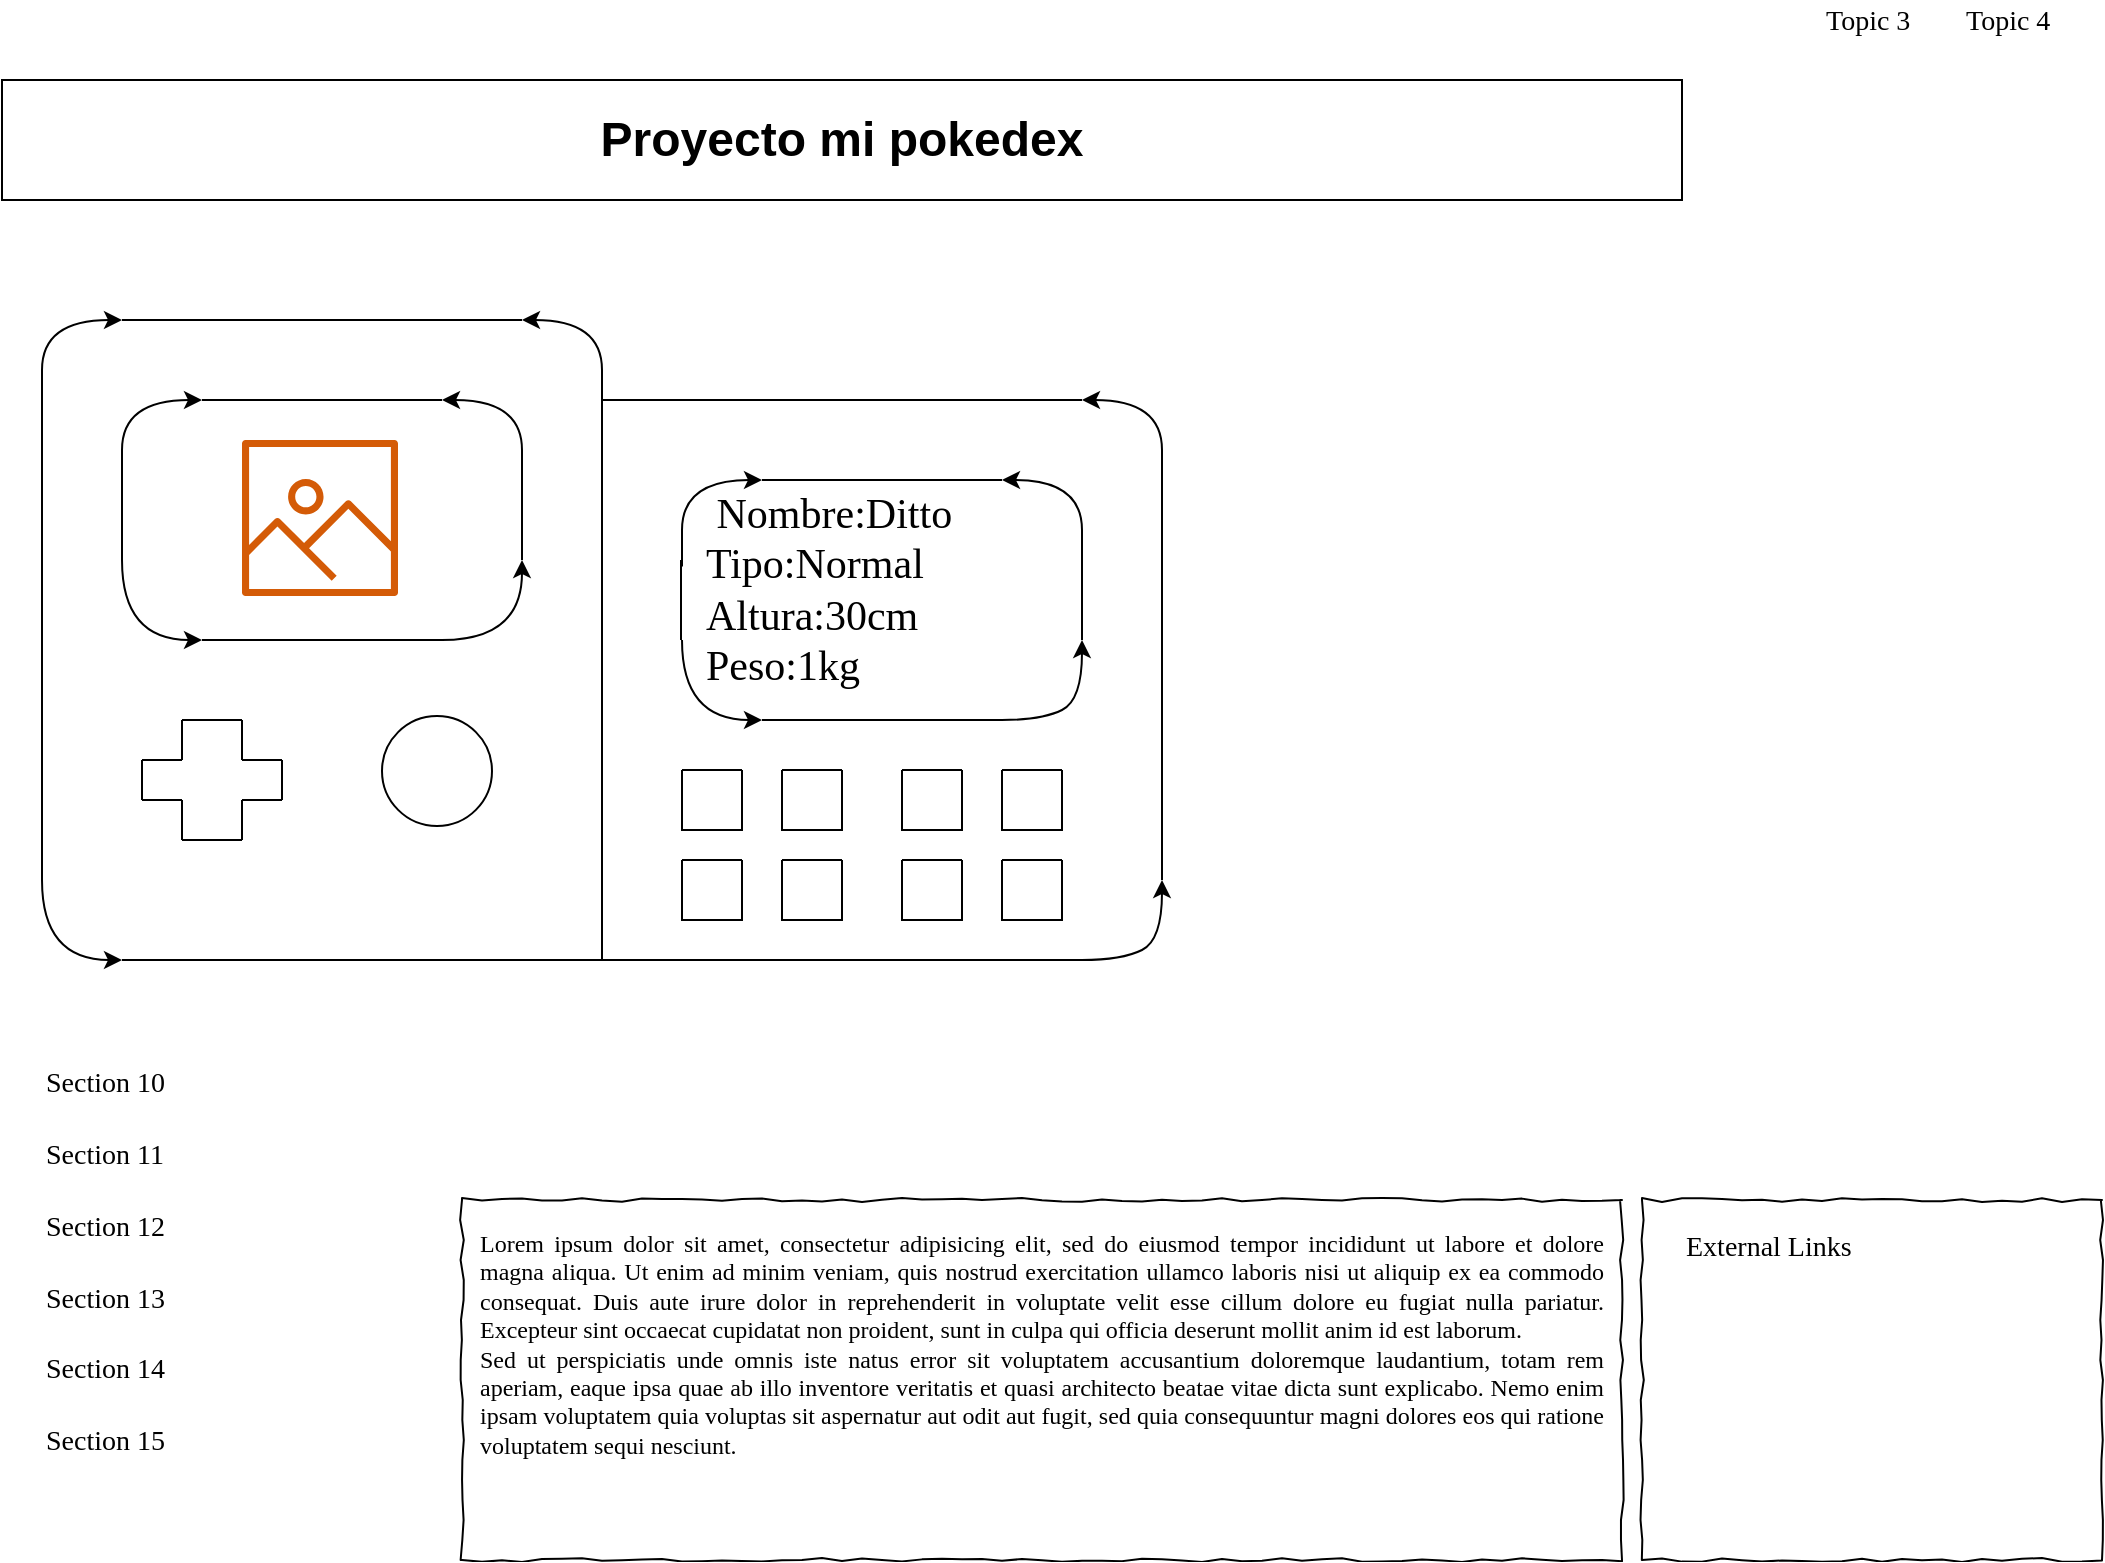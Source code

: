 <mxfile version="19.0.0" type="device" pages="2"><diagram name="Page-1" id="03018318-947c-dd8e-b7a3-06fadd420f32"><mxGraphModel dx="868" dy="482" grid="1" gridSize="10" guides="1" tooltips="1" connect="1" arrows="1" fold="1" page="1" pageScale="1" pageWidth="1100" pageHeight="850" background="none" math="0" shadow="0"><root><mxCell id="0"/><mxCell id="1" parent="0"/><mxCell id="677b7b8949515195-6" value="Topic 3" style="text;html=1;points=[];align=left;verticalAlign=top;spacingTop=-4;fontSize=14;fontFamily=Verdana" parent="1" vertex="1"><mxGeometry x="930" y="40" width="60" height="20" as="geometry"/></mxCell><mxCell id="677b7b8949515195-7" value="Topic 4" style="text;html=1;points=[];align=left;verticalAlign=top;spacingTop=-4;fontSize=14;fontFamily=Verdana" parent="1" vertex="1"><mxGeometry x="1000" y="40" width="60" height="20" as="geometry"/></mxCell><mxCell id="677b7b8949515195-15" value="&lt;div style=&quot;text-align: justify&quot;&gt;&lt;span&gt;Lorem ipsum dolor sit amet, consectetur adipisicing elit, sed do eiusmod tempor incididunt ut labore et dolore magna aliqua. Ut enim ad minim veniam, quis nostrud exercitation ullamco laboris nisi ut aliquip ex ea commodo consequat. Duis aute irure dolor in reprehenderit in voluptate velit esse cillum dolore eu fugiat nulla pariatur. Excepteur sint occaecat cupidatat non proident, sunt in culpa qui officia deserunt mollit anim id est laborum.&lt;/span&gt;&lt;/div&gt;&lt;div style=&quot;text-align: justify&quot;&gt;&lt;span&gt;Sed ut perspiciatis unde omnis iste natus error sit voluptatem accusantium doloremque laudantium, totam rem aperiam, eaque ipsa quae ab illo inventore veritatis et quasi architecto beatae vitae dicta sunt explicabo. Nemo enim ipsam voluptatem quia voluptas sit aspernatur aut odit aut fugit, sed quia consequuntur magni dolores eos qui ratione voluptatem sequi nesciunt.&amp;nbsp;&lt;/span&gt;&lt;/div&gt;" style="whiteSpace=wrap;html=1;rounded=0;shadow=0;labelBackgroundColor=none;strokeWidth=1;fillColor=none;fontFamily=Verdana;fontSize=12;align=center;verticalAlign=top;spacing=10;comic=1;" parent="1" vertex="1"><mxGeometry x="250" y="640" width="580" height="180" as="geometry"/></mxCell><mxCell id="677b7b8949515195-26" value="" style="whiteSpace=wrap;html=1;rounded=0;shadow=0;labelBackgroundColor=none;strokeWidth=1;fillColor=none;fontFamily=Verdana;fontSize=12;align=center;comic=1;" parent="1" vertex="1"><mxGeometry x="840" y="640" width="230" height="180" as="geometry"/></mxCell><mxCell id="677b7b8949515195-34" value="Section 10" style="text;html=1;points=[];align=left;verticalAlign=top;spacingTop=-4;fontSize=14;fontFamily=Verdana" parent="1" vertex="1"><mxGeometry x="40" y="571" width="170" height="20" as="geometry"/></mxCell><mxCell id="677b7b8949515195-35" value="Section 11" style="text;html=1;points=[];align=left;verticalAlign=top;spacingTop=-4;fontSize=14;fontFamily=Verdana" parent="1" vertex="1"><mxGeometry x="40" y="607" width="170" height="20" as="geometry"/></mxCell><mxCell id="677b7b8949515195-36" value="Section 12" style="text;html=1;points=[];align=left;verticalAlign=top;spacingTop=-4;fontSize=14;fontFamily=Verdana" parent="1" vertex="1"><mxGeometry x="40" y="643" width="170" height="20" as="geometry"/></mxCell><mxCell id="677b7b8949515195-37" value="Section 13" style="text;html=1;points=[];align=left;verticalAlign=top;spacingTop=-4;fontSize=14;fontFamily=Verdana" parent="1" vertex="1"><mxGeometry x="40" y="679" width="170" height="20" as="geometry"/></mxCell><mxCell id="677b7b8949515195-38" value="Section 14" style="text;html=1;points=[];align=left;verticalAlign=top;spacingTop=-4;fontSize=14;fontFamily=Verdana" parent="1" vertex="1"><mxGeometry x="40" y="714" width="170" height="20" as="geometry"/></mxCell><mxCell id="677b7b8949515195-41" value="Section 15" style="text;html=1;points=[];align=left;verticalAlign=top;spacingTop=-4;fontSize=14;fontFamily=Verdana" parent="1" vertex="1"><mxGeometry x="40" y="750" width="170" height="20" as="geometry"/></mxCell><mxCell id="677b7b8949515195-42" value="External Links" style="text;html=1;points=[];align=left;verticalAlign=top;spacingTop=-4;fontSize=14;fontFamily=Verdana" parent="1" vertex="1"><mxGeometry x="860" y="653" width="170" height="20" as="geometry"/></mxCell><mxCell id="E2up1Lg7tbMgdGucAB7U-2" value="&lt;h1&gt;Proyecto mi pokedex&lt;/h1&gt;" style="rounded=0;whiteSpace=wrap;html=1;" vertex="1" parent="1"><mxGeometry x="20" y="80" width="840" height="60" as="geometry"/></mxCell><mxCell id="E2up1Lg7tbMgdGucAB7U-10" value="" style="curved=1;endArrow=classic;html=1;rounded=0;fontFamily=Verdana;fontSize=60;" edge="1" parent="1"><mxGeometry width="50" height="50" relative="1" as="geometry"><mxPoint x="40" y="240" as="sourcePoint"/><mxPoint x="80" y="200" as="targetPoint"/><Array as="points"><mxPoint x="40" y="230"/><mxPoint x="40" y="250"/><mxPoint x="40" y="200"/></Array></mxGeometry></mxCell><mxCell id="VozOS6jDW46cZaQP9IDa-1" value="" style="endArrow=none;html=1;rounded=0;fontFamily=Verdana;fontSize=60;" edge="1" parent="1"><mxGeometry width="50" height="50" relative="1" as="geometry"><mxPoint x="80" y="200" as="sourcePoint"/><mxPoint x="280" y="200" as="targetPoint"/></mxGeometry></mxCell><mxCell id="VozOS6jDW46cZaQP9IDa-2" value="" style="endArrow=none;html=1;rounded=0;fontFamily=Verdana;fontSize=60;" edge="1" parent="1"><mxGeometry width="50" height="50" relative="1" as="geometry"><mxPoint x="40" y="240" as="sourcePoint"/><mxPoint x="40" y="480" as="targetPoint"/></mxGeometry></mxCell><mxCell id="VozOS6jDW46cZaQP9IDa-5" value="" style="curved=1;endArrow=classic;html=1;rounded=0;fontFamily=Verdana;fontSize=60;" edge="1" parent="1"><mxGeometry width="50" height="50" relative="1" as="geometry"><mxPoint x="320" y="240" as="sourcePoint"/><mxPoint x="280" y="200" as="targetPoint"/><Array as="points"><mxPoint x="320" y="230"/><mxPoint x="320" y="250"/><mxPoint x="320" y="200"/></Array></mxGeometry></mxCell><mxCell id="VozOS6jDW46cZaQP9IDa-6" value="" style="endArrow=none;html=1;rounded=0;fontFamily=Verdana;fontSize=60;" edge="1" parent="1"><mxGeometry width="50" height="50" relative="1" as="geometry"><mxPoint x="320" y="520" as="sourcePoint"/><mxPoint x="320" y="240" as="targetPoint"/></mxGeometry></mxCell><mxCell id="VozOS6jDW46cZaQP9IDa-7" value="" style="curved=1;endArrow=classic;html=1;rounded=0;fontFamily=Verdana;fontSize=60;" edge="1" parent="1"><mxGeometry width="50" height="50" relative="1" as="geometry"><mxPoint x="80" y="280" as="sourcePoint"/><mxPoint x="120" y="240" as="targetPoint"/><Array as="points"><mxPoint x="80" y="270"/><mxPoint x="80" y="290"/><mxPoint x="80" y="240"/></Array></mxGeometry></mxCell><mxCell id="VozOS6jDW46cZaQP9IDa-8" value="" style="endArrow=none;html=1;rounded=0;fontFamily=Verdana;fontSize=60;" edge="1" parent="1"><mxGeometry width="50" height="50" relative="1" as="geometry"><mxPoint x="120" y="240" as="sourcePoint"/><mxPoint x="240" y="240" as="targetPoint"/></mxGeometry></mxCell><mxCell id="VozOS6jDW46cZaQP9IDa-9" value="" style="endArrow=none;html=1;rounded=0;fontFamily=Verdana;fontSize=60;" edge="1" parent="1"><mxGeometry width="50" height="50" relative="1" as="geometry"><mxPoint x="80" y="520" as="sourcePoint"/><mxPoint x="320" y="520" as="targetPoint"/></mxGeometry></mxCell><mxCell id="VozOS6jDW46cZaQP9IDa-10" value="" style="endArrow=none;html=1;rounded=0;fontFamily=Verdana;fontSize=60;" edge="1" parent="1"><mxGeometry width="50" height="50" relative="1" as="geometry"><mxPoint x="280" y="280" as="sourcePoint"/><mxPoint x="280" y="320" as="targetPoint"/></mxGeometry></mxCell><mxCell id="VozOS6jDW46cZaQP9IDa-11" value="" style="endArrow=none;html=1;rounded=0;fontFamily=Verdana;fontSize=60;" edge="1" parent="1"><mxGeometry width="50" height="50" relative="1" as="geometry"><mxPoint x="80" y="280" as="sourcePoint"/><mxPoint x="80" y="320" as="targetPoint"/></mxGeometry></mxCell><mxCell id="VozOS6jDW46cZaQP9IDa-12" value="" style="curved=1;endArrow=classic;html=1;rounded=0;fontFamily=Verdana;fontSize=60;" edge="1" parent="1"><mxGeometry width="50" height="50" relative="1" as="geometry"><mxPoint x="280" y="280" as="sourcePoint"/><mxPoint x="240" y="240" as="targetPoint"/><Array as="points"><mxPoint x="280" y="270"/><mxPoint x="280" y="290"/><mxPoint x="280" y="240"/></Array></mxGeometry></mxCell><mxCell id="VozOS6jDW46cZaQP9IDa-18" value="" style="curved=1;endArrow=classic;html=1;rounded=0;fontFamily=Verdana;fontSize=60;" edge="1" parent="1"><mxGeometry width="50" height="50" relative="1" as="geometry"><mxPoint x="240" y="360" as="sourcePoint"/><mxPoint x="280" y="320" as="targetPoint"/><Array as="points"><mxPoint x="240" y="360"/><mxPoint x="280" y="360"/></Array></mxGeometry></mxCell><mxCell id="VozOS6jDW46cZaQP9IDa-19" value="" style="endArrow=none;html=1;rounded=0;fontFamily=Verdana;fontSize=60;" edge="1" parent="1"><mxGeometry width="50" height="50" relative="1" as="geometry"><mxPoint x="120" y="360" as="sourcePoint"/><mxPoint x="240" y="360" as="targetPoint"/></mxGeometry></mxCell><mxCell id="VozOS6jDW46cZaQP9IDa-23" value="" style="curved=1;endArrow=classic;html=1;rounded=0;fontFamily=Verdana;fontSize=60;" edge="1" parent="1"><mxGeometry width="50" height="50" relative="1" as="geometry"><mxPoint x="80" y="320" as="sourcePoint"/><mxPoint x="120" y="360" as="targetPoint"/><Array as="points"><mxPoint x="80" y="320"/><mxPoint x="80" y="360"/></Array></mxGeometry></mxCell><mxCell id="VozOS6jDW46cZaQP9IDa-24" value="" style="curved=1;endArrow=classic;html=1;rounded=0;fontFamily=Verdana;fontSize=60;" edge="1" parent="1"><mxGeometry width="50" height="50" relative="1" as="geometry"><mxPoint x="40" y="480" as="sourcePoint"/><mxPoint x="80" y="520" as="targetPoint"/><Array as="points"><mxPoint x="40" y="480"/><mxPoint x="40" y="520"/></Array></mxGeometry></mxCell><mxCell id="VozOS6jDW46cZaQP9IDa-25" value="" style="endArrow=none;html=1;rounded=0;fontFamily=Verdana;fontSize=60;" edge="1" parent="1"><mxGeometry width="50" height="50" relative="1" as="geometry"><mxPoint x="320" y="240" as="sourcePoint"/><mxPoint x="560" y="240" as="targetPoint"/></mxGeometry></mxCell><mxCell id="VozOS6jDW46cZaQP9IDa-26" value="" style="endArrow=none;html=1;rounded=0;fontFamily=Verdana;fontSize=60;" edge="1" parent="1"><mxGeometry width="50" height="50" relative="1" as="geometry"><mxPoint x="320" y="520" as="sourcePoint"/><mxPoint x="560" y="520" as="targetPoint"/></mxGeometry></mxCell><mxCell id="VozOS6jDW46cZaQP9IDa-31" value="" style="curved=1;endArrow=classic;html=1;rounded=0;fontFamily=Verdana;fontSize=60;" edge="1" parent="1"><mxGeometry width="50" height="50" relative="1" as="geometry"><mxPoint x="560" y="520" as="sourcePoint"/><mxPoint x="600" y="480" as="targetPoint"/><Array as="points"><mxPoint x="560" y="520"/><mxPoint x="580" y="520"/><mxPoint x="600" y="510"/></Array></mxGeometry></mxCell><mxCell id="VozOS6jDW46cZaQP9IDa-32" value="" style="endArrow=none;html=1;rounded=0;fontFamily=Verdana;fontSize=60;" edge="1" parent="1"><mxGeometry width="50" height="50" relative="1" as="geometry"><mxPoint x="600" y="480" as="sourcePoint"/><mxPoint x="600" y="280" as="targetPoint"/></mxGeometry></mxCell><mxCell id="VozOS6jDW46cZaQP9IDa-33" value="" style="curved=1;endArrow=classic;html=1;rounded=0;fontFamily=Verdana;fontSize=60;" edge="1" parent="1"><mxGeometry width="50" height="50" relative="1" as="geometry"><mxPoint x="600" y="280" as="sourcePoint"/><mxPoint x="560" y="240" as="targetPoint"/><Array as="points"><mxPoint x="600" y="270"/><mxPoint x="600" y="290"/><mxPoint x="600" y="240"/></Array></mxGeometry></mxCell><mxCell id="VozOS6jDW46cZaQP9IDa-34" value="" style="curved=1;endArrow=classic;html=1;rounded=0;fontFamily=Verdana;fontSize=60;" edge="1" parent="1"><mxGeometry width="50" height="50" relative="1" as="geometry"><mxPoint x="560" y="320" as="sourcePoint"/><mxPoint x="520" y="280" as="targetPoint"/><Array as="points"><mxPoint x="560" y="310"/><mxPoint x="560" y="330"/><mxPoint x="560" y="280"/></Array></mxGeometry></mxCell><mxCell id="VozOS6jDW46cZaQP9IDa-35" value="" style="curved=1;endArrow=classic;html=1;rounded=0;fontFamily=Verdana;fontSize=60;" edge="1" parent="1"><mxGeometry width="50" height="50" relative="1" as="geometry"><mxPoint x="360" y="320" as="sourcePoint"/><mxPoint x="400" y="280" as="targetPoint"/><Array as="points"><mxPoint x="360" y="310"/><mxPoint x="360" y="330"/><mxPoint x="360" y="280"/></Array></mxGeometry></mxCell><mxCell id="VozOS6jDW46cZaQP9IDa-37" value="" style="curved=1;endArrow=classic;html=1;rounded=0;fontFamily=Verdana;fontSize=60;" edge="1" parent="1"><mxGeometry width="50" height="50" relative="1" as="geometry"><mxPoint x="520" y="400" as="sourcePoint"/><mxPoint x="560" y="360" as="targetPoint"/><Array as="points"><mxPoint x="520" y="400"/><mxPoint x="540" y="400"/><mxPoint x="560" y="390"/></Array></mxGeometry></mxCell><mxCell id="VozOS6jDW46cZaQP9IDa-39" value="" style="endArrow=none;html=1;rounded=0;fontFamily=Verdana;fontSize=60;" edge="1" parent="1"><mxGeometry width="50" height="50" relative="1" as="geometry"><mxPoint x="400" y="280" as="sourcePoint"/><mxPoint x="520" y="280" as="targetPoint"/></mxGeometry></mxCell><mxCell id="VozOS6jDW46cZaQP9IDa-40" value="" style="endArrow=none;html=1;rounded=0;fontFamily=Verdana;fontSize=60;" edge="1" parent="1"><mxGeometry width="50" height="50" relative="1" as="geometry"><mxPoint x="400" y="400" as="sourcePoint"/><mxPoint x="520" y="400" as="targetPoint"/></mxGeometry></mxCell><mxCell id="VozOS6jDW46cZaQP9IDa-41" value="&lt;h6 style=&quot;font-size: 21px;&quot;&gt;&lt;br&gt;&lt;/h6&gt;" style="text;html=1;align=center;verticalAlign=middle;resizable=0;points=[];autosize=1;strokeColor=none;fillColor=none;fontSize=60;fontFamily=Verdana;" vertex="1" parent="1"><mxGeometry x="350" y="240" width="20" height="180" as="geometry"/></mxCell><mxCell id="VozOS6jDW46cZaQP9IDa-47" value="" style="curved=1;endArrow=classic;html=1;rounded=0;fontFamily=Verdana;fontSize=60;" edge="1" parent="1"><mxGeometry width="50" height="50" relative="1" as="geometry"><mxPoint x="360" y="360" as="sourcePoint"/><mxPoint x="400" y="400" as="targetPoint"/><Array as="points"><mxPoint x="360" y="360"/><mxPoint x="360" y="400"/></Array></mxGeometry></mxCell><mxCell id="VozOS6jDW46cZaQP9IDa-48" value="" style="endArrow=none;html=1;rounded=0;fontFamily=Verdana;fontSize=21;" edge="1" parent="1" target="VozOS6jDW46cZaQP9IDa-41"><mxGeometry width="50" height="50" relative="1" as="geometry"><mxPoint x="370" y="410" as="sourcePoint"/><mxPoint x="550" y="370" as="targetPoint"/></mxGeometry></mxCell><mxCell id="VozOS6jDW46cZaQP9IDa-52" value="" style="endArrow=none;html=1;rounded=0;fontFamily=Verdana;fontSize=21;" edge="1" parent="1"><mxGeometry width="50" height="50" relative="1" as="geometry"><mxPoint x="359.5" y="320" as="sourcePoint"/><mxPoint x="359.5" y="360" as="targetPoint"/></mxGeometry></mxCell><mxCell id="VozOS6jDW46cZaQP9IDa-53" value="" style="endArrow=none;html=1;rounded=0;fontFamily=Verdana;fontSize=21;" edge="1" parent="1"><mxGeometry width="50" height="50" relative="1" as="geometry"><mxPoint x="560" y="320" as="sourcePoint"/><mxPoint x="560" y="360" as="targetPoint"/></mxGeometry></mxCell><mxCell id="VozOS6jDW46cZaQP9IDa-54" value="" style="ellipse;whiteSpace=wrap;html=1;aspect=fixed;fontFamily=Verdana;fontSize=21;" vertex="1" parent="1"><mxGeometry x="210" y="398" width="55" height="55" as="geometry"/></mxCell><mxCell id="VozOS6jDW46cZaQP9IDa-58" value="" style="swimlane;startSize=0;fontFamily=Verdana;fontSize=21;" vertex="1" parent="1"><mxGeometry x="360" y="425" width="30" height="30" as="geometry"/></mxCell><mxCell id="VozOS6jDW46cZaQP9IDa-62" value="" style="swimlane;startSize=0;fontFamily=Verdana;fontSize=21;" vertex="1" parent="1"><mxGeometry x="520" y="425" width="30" height="30" as="geometry"/></mxCell><mxCell id="VozOS6jDW46cZaQP9IDa-64" value="" style="swimlane;startSize=0;fontFamily=Verdana;fontSize=21;" vertex="1" parent="1"><mxGeometry x="410" y="425" width="30" height="30" as="geometry"/></mxCell><mxCell id="VozOS6jDW46cZaQP9IDa-65" value="" style="swimlane;startSize=0;fontFamily=Verdana;fontSize=21;" vertex="1" parent="1"><mxGeometry x="470" y="425" width="30" height="30" as="geometry"/></mxCell><mxCell id="VozOS6jDW46cZaQP9IDa-66" value="" style="swimlane;startSize=0;fontFamily=Verdana;fontSize=21;" vertex="1" parent="1"><mxGeometry x="360" y="470" width="30" height="30" as="geometry"/></mxCell><mxCell id="VozOS6jDW46cZaQP9IDa-67" value="" style="swimlane;startSize=0;fontFamily=Verdana;fontSize=21;" vertex="1" parent="1"><mxGeometry x="410" y="470" width="30" height="30" as="geometry"/></mxCell><mxCell id="VozOS6jDW46cZaQP9IDa-68" value="" style="swimlane;startSize=0;fontFamily=Verdana;fontSize=21;" vertex="1" parent="1"><mxGeometry x="470" y="470" width="30" height="30" as="geometry"/></mxCell><mxCell id="VozOS6jDW46cZaQP9IDa-69" value="" style="swimlane;startSize=0;fontFamily=Verdana;fontSize=21;" vertex="1" parent="1"><mxGeometry x="520" y="470" width="30" height="30" as="geometry"/></mxCell><mxCell id="VozOS6jDW46cZaQP9IDa-70" value="" style="endArrow=none;html=1;rounded=0;fontFamily=Verdana;fontSize=21;" edge="1" parent="1"><mxGeometry width="50" height="50" relative="1" as="geometry"><mxPoint x="110" y="400" as="sourcePoint"/><mxPoint x="140" y="400" as="targetPoint"/></mxGeometry></mxCell><mxCell id="VozOS6jDW46cZaQP9IDa-71" value="" style="endArrow=none;html=1;rounded=0;fontFamily=Verdana;fontSize=21;" edge="1" parent="1"><mxGeometry width="50" height="50" relative="1" as="geometry"><mxPoint x="140" y="460" as="sourcePoint"/><mxPoint x="110" y="460" as="targetPoint"/></mxGeometry></mxCell><mxCell id="VozOS6jDW46cZaQP9IDa-72" value="" style="endArrow=none;html=1;rounded=0;fontFamily=Verdana;fontSize=21;" edge="1" parent="1"><mxGeometry width="50" height="50" relative="1" as="geometry"><mxPoint x="140" y="400" as="sourcePoint"/><mxPoint x="140" y="420" as="targetPoint"/></mxGeometry></mxCell><mxCell id="VozOS6jDW46cZaQP9IDa-73" value="" style="endArrow=none;html=1;rounded=0;fontFamily=Verdana;fontSize=21;" edge="1" parent="1"><mxGeometry width="50" height="50" relative="1" as="geometry"><mxPoint x="110" y="400" as="sourcePoint"/><mxPoint x="110" y="420" as="targetPoint"/></mxGeometry></mxCell><mxCell id="VozOS6jDW46cZaQP9IDa-74" value="" style="endArrow=none;html=1;rounded=0;fontFamily=Verdana;fontSize=21;" edge="1" parent="1"><mxGeometry width="50" height="50" relative="1" as="geometry"><mxPoint x="110" y="420" as="sourcePoint"/><mxPoint x="90" y="420" as="targetPoint"/></mxGeometry></mxCell><mxCell id="VozOS6jDW46cZaQP9IDa-75" value="" style="endArrow=none;html=1;rounded=0;fontFamily=Verdana;fontSize=21;" edge="1" parent="1"><mxGeometry width="50" height="50" relative="1" as="geometry"><mxPoint x="140" y="420" as="sourcePoint"/><mxPoint x="160" y="420" as="targetPoint"/></mxGeometry></mxCell><mxCell id="VozOS6jDW46cZaQP9IDa-76" value="" style="endArrow=none;html=1;rounded=0;fontFamily=Verdana;fontSize=21;" edge="1" parent="1"><mxGeometry width="50" height="50" relative="1" as="geometry"><mxPoint x="160" y="420" as="sourcePoint"/><mxPoint x="160" y="440" as="targetPoint"/></mxGeometry></mxCell><mxCell id="VozOS6jDW46cZaQP9IDa-77" value="" style="endArrow=none;html=1;rounded=0;fontFamily=Verdana;fontSize=21;" edge="1" parent="1"><mxGeometry width="50" height="50" relative="1" as="geometry"><mxPoint x="90" y="420" as="sourcePoint"/><mxPoint x="90" y="440" as="targetPoint"/></mxGeometry></mxCell><mxCell id="VozOS6jDW46cZaQP9IDa-78" value="" style="endArrow=none;html=1;rounded=0;fontFamily=Verdana;fontSize=21;" edge="1" parent="1"><mxGeometry width="50" height="50" relative="1" as="geometry"><mxPoint x="110" y="440" as="sourcePoint"/><mxPoint x="90" y="440" as="targetPoint"/></mxGeometry></mxCell><mxCell id="VozOS6jDW46cZaQP9IDa-79" value="" style="endArrow=none;html=1;rounded=0;fontFamily=Verdana;fontSize=21;" edge="1" parent="1"><mxGeometry width="50" height="50" relative="1" as="geometry"><mxPoint x="140" y="440" as="sourcePoint"/><mxPoint x="160" y="440" as="targetPoint"/></mxGeometry></mxCell><mxCell id="VozOS6jDW46cZaQP9IDa-80" value="" style="endArrow=none;html=1;rounded=0;fontFamily=Verdana;fontSize=21;" edge="1" parent="1"><mxGeometry width="50" height="50" relative="1" as="geometry"><mxPoint x="140" y="440" as="sourcePoint"/><mxPoint x="140" y="460" as="targetPoint"/></mxGeometry></mxCell><mxCell id="VozOS6jDW46cZaQP9IDa-81" value="" style="endArrow=none;html=1;rounded=0;fontFamily=Verdana;fontSize=21;" edge="1" parent="1"><mxGeometry width="50" height="50" relative="1" as="geometry"><mxPoint x="110" y="440" as="sourcePoint"/><mxPoint x="110" y="460" as="targetPoint"/></mxGeometry></mxCell><mxCell id="VozOS6jDW46cZaQP9IDa-82" value="&amp;nbsp;Nombre:Ditto&lt;br&gt;Tipo:Normal&lt;br&gt;Altura:30cm&lt;br&gt;Peso:1kg" style="text;html=1;align=left;verticalAlign=middle;resizable=0;points=[];autosize=1;strokeColor=none;fillColor=none;fontSize=21;fontFamily=Verdana;" vertex="1" parent="1"><mxGeometry x="370" y="280" width="170" height="110" as="geometry"/></mxCell><mxCell id="VozOS6jDW46cZaQP9IDa-84" value="" style="sketch=0;outlineConnect=0;fontColor=#232F3E;gradientColor=none;fillColor=#D45B07;strokeColor=none;dashed=0;verticalLabelPosition=bottom;verticalAlign=top;align=center;html=1;fontSize=12;fontStyle=0;aspect=fixed;pointerEvents=1;shape=mxgraph.aws4.container_registry_image;fontFamily=Verdana;" vertex="1" parent="1"><mxGeometry x="140" y="260" width="78" height="78" as="geometry"/></mxCell></root></mxGraphModel></diagram><diagram id="S7UOtuGxNIsxkl1jRxR0" name="Page-2"><mxGraphModel dx="868" dy="482" grid="1" gridSize="10" guides="1" tooltips="1" connect="1" arrows="1" fold="1" page="1" pageScale="1" pageWidth="827" pageHeight="1169" math="0" shadow="0"><root><mxCell id="0"/><mxCell id="1" parent="0"/></root></mxGraphModel></diagram></mxfile>